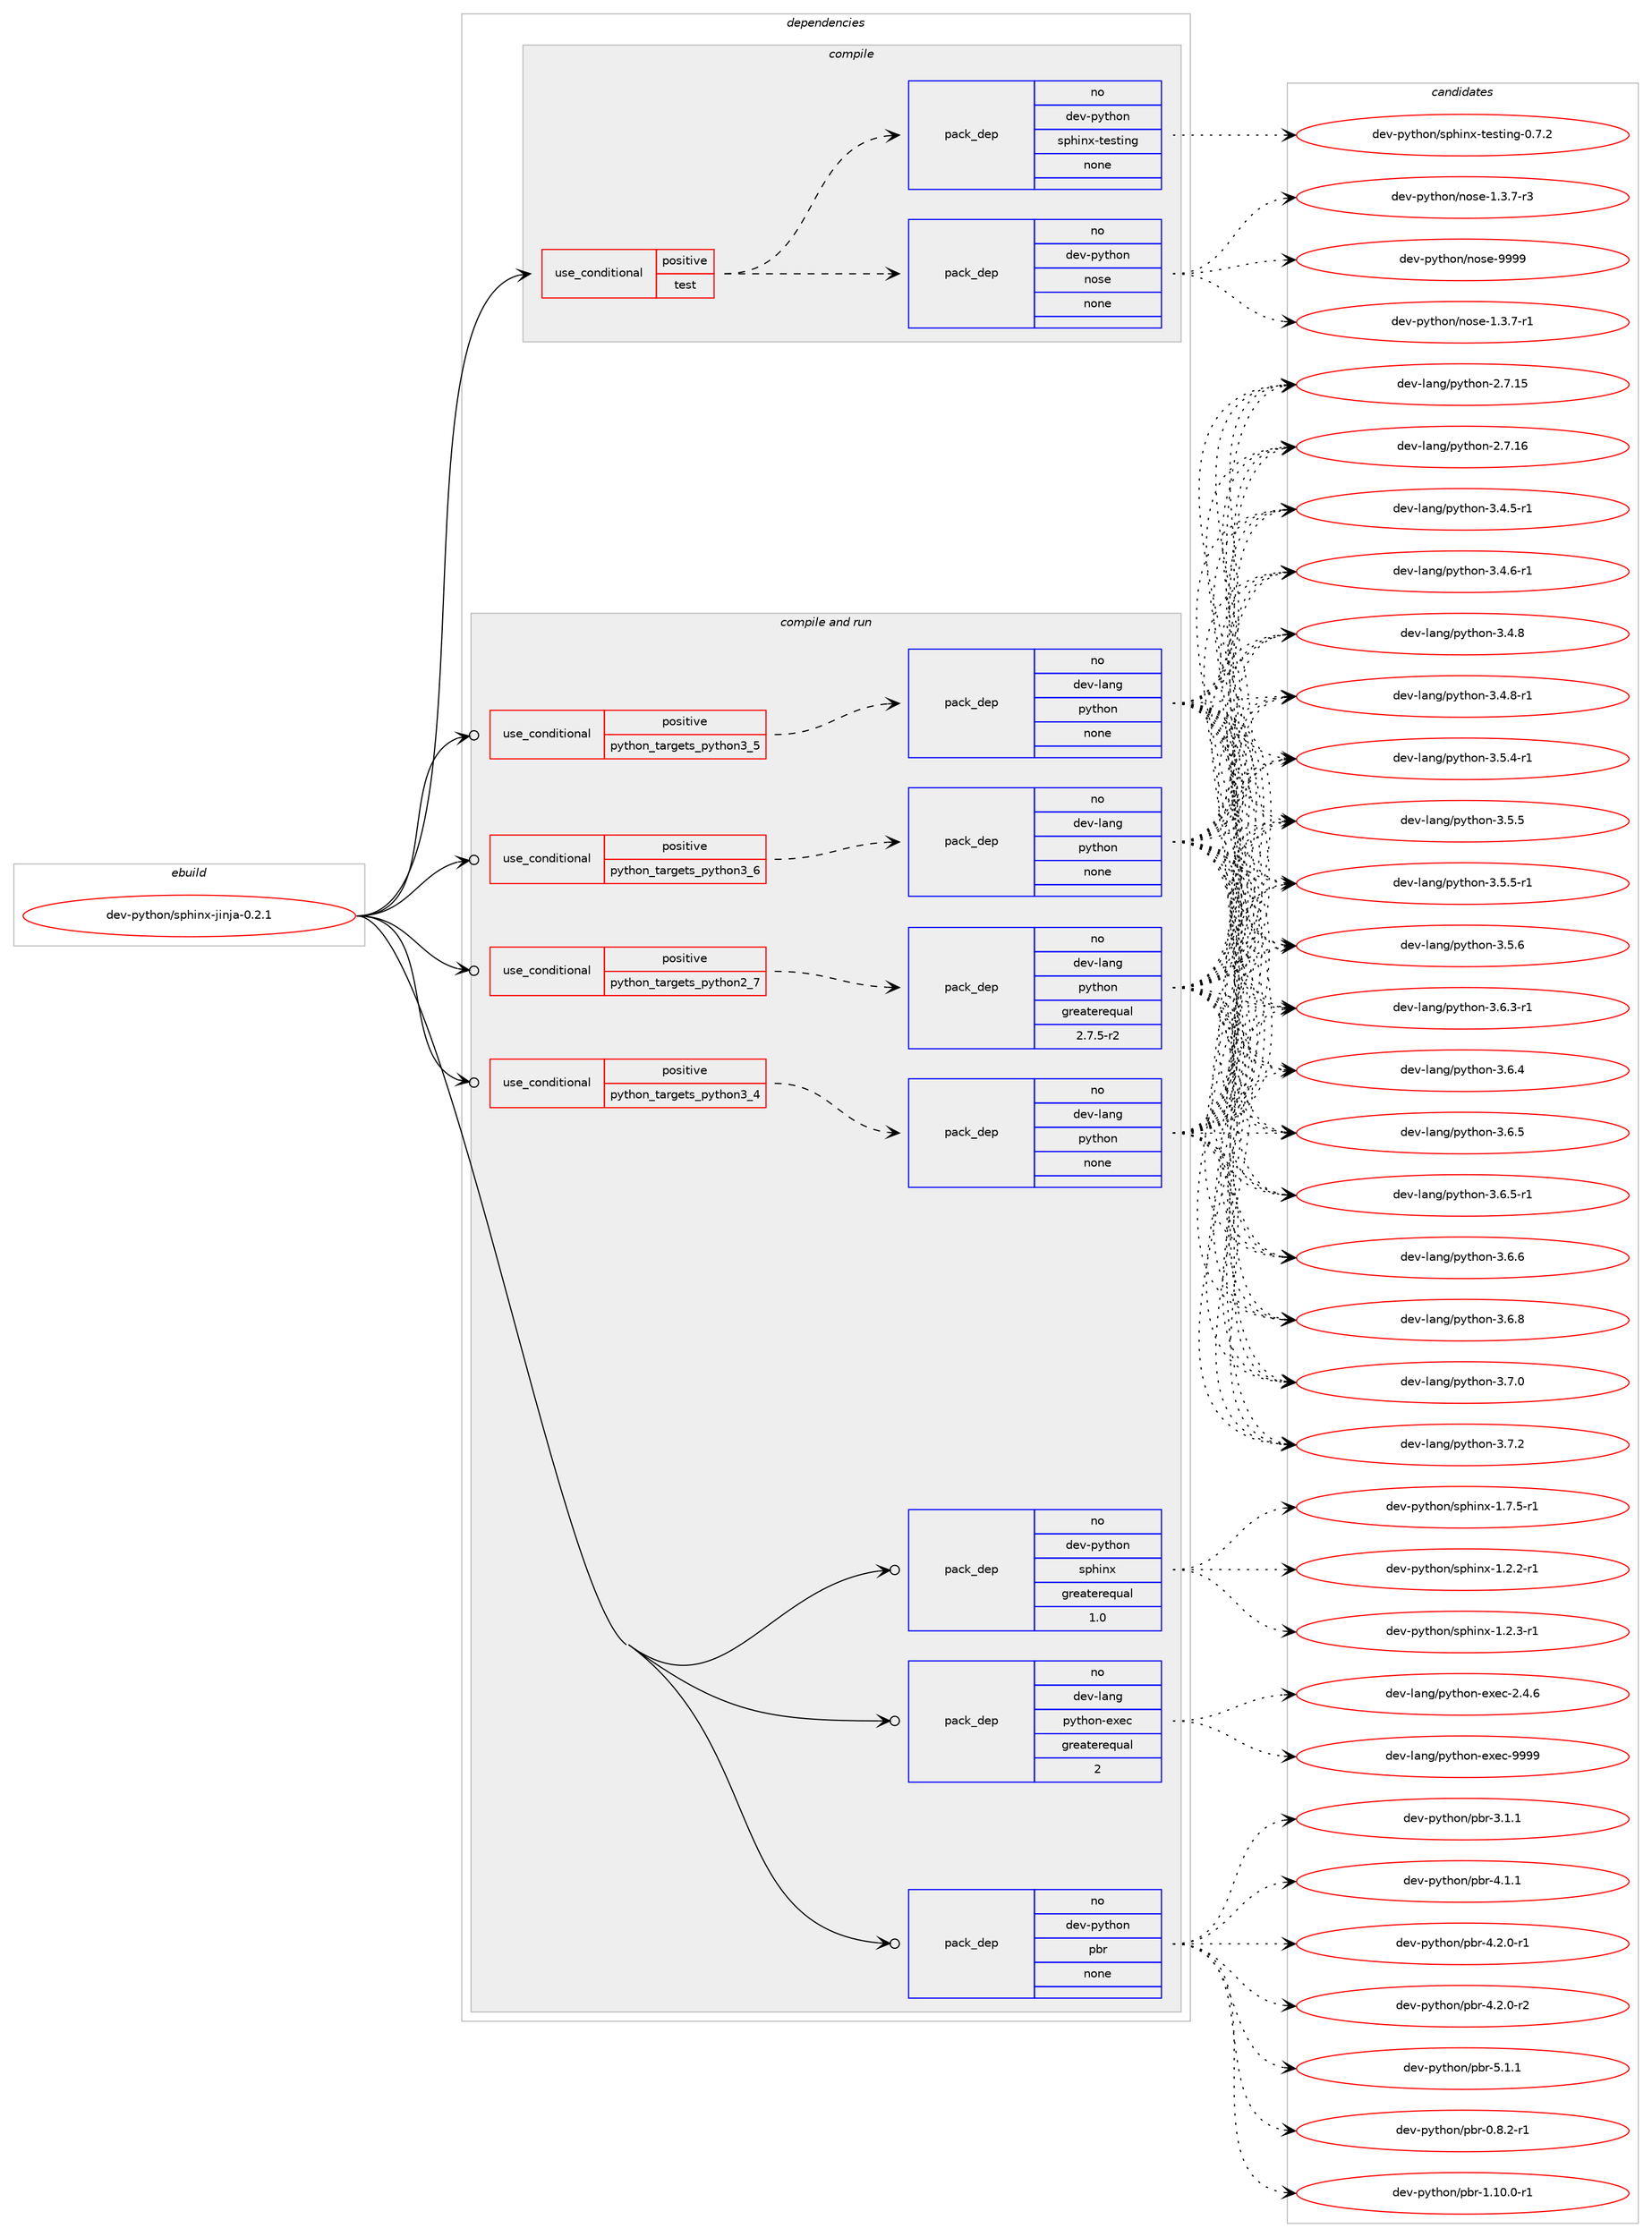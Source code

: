 digraph prolog {

# *************
# Graph options
# *************

newrank=true;
concentrate=true;
compound=true;
graph [rankdir=LR,fontname=Helvetica,fontsize=10,ranksep=1.5];#, ranksep=2.5, nodesep=0.2];
edge  [arrowhead=vee];
node  [fontname=Helvetica,fontsize=10];

# **********
# The ebuild
# **********

subgraph cluster_leftcol {
color=gray;
rank=same;
label=<<i>ebuild</i>>;
id [label="dev-python/sphinx-jinja-0.2.1", color=red, width=4, href="../dev-python/sphinx-jinja-0.2.1.svg"];
}

# ****************
# The dependencies
# ****************

subgraph cluster_midcol {
color=gray;
label=<<i>dependencies</i>>;
subgraph cluster_compile {
fillcolor="#eeeeee";
style=filled;
label=<<i>compile</i>>;
subgraph cond384896 {
dependency1442005 [label=<<TABLE BORDER="0" CELLBORDER="1" CELLSPACING="0" CELLPADDING="4"><TR><TD ROWSPAN="3" CELLPADDING="10">use_conditional</TD></TR><TR><TD>positive</TD></TR><TR><TD>test</TD></TR></TABLE>>, shape=none, color=red];
subgraph pack1033747 {
dependency1442006 [label=<<TABLE BORDER="0" CELLBORDER="1" CELLSPACING="0" CELLPADDING="4" WIDTH="220"><TR><TD ROWSPAN="6" CELLPADDING="30">pack_dep</TD></TR><TR><TD WIDTH="110">no</TD></TR><TR><TD>dev-python</TD></TR><TR><TD>nose</TD></TR><TR><TD>none</TD></TR><TR><TD></TD></TR></TABLE>>, shape=none, color=blue];
}
dependency1442005:e -> dependency1442006:w [weight=20,style="dashed",arrowhead="vee"];
subgraph pack1033748 {
dependency1442007 [label=<<TABLE BORDER="0" CELLBORDER="1" CELLSPACING="0" CELLPADDING="4" WIDTH="220"><TR><TD ROWSPAN="6" CELLPADDING="30">pack_dep</TD></TR><TR><TD WIDTH="110">no</TD></TR><TR><TD>dev-python</TD></TR><TR><TD>sphinx-testing</TD></TR><TR><TD>none</TD></TR><TR><TD></TD></TR></TABLE>>, shape=none, color=blue];
}
dependency1442005:e -> dependency1442007:w [weight=20,style="dashed",arrowhead="vee"];
}
id:e -> dependency1442005:w [weight=20,style="solid",arrowhead="vee"];
}
subgraph cluster_compileandrun {
fillcolor="#eeeeee";
style=filled;
label=<<i>compile and run</i>>;
subgraph cond384897 {
dependency1442008 [label=<<TABLE BORDER="0" CELLBORDER="1" CELLSPACING="0" CELLPADDING="4"><TR><TD ROWSPAN="3" CELLPADDING="10">use_conditional</TD></TR><TR><TD>positive</TD></TR><TR><TD>python_targets_python2_7</TD></TR></TABLE>>, shape=none, color=red];
subgraph pack1033749 {
dependency1442009 [label=<<TABLE BORDER="0" CELLBORDER="1" CELLSPACING="0" CELLPADDING="4" WIDTH="220"><TR><TD ROWSPAN="6" CELLPADDING="30">pack_dep</TD></TR><TR><TD WIDTH="110">no</TD></TR><TR><TD>dev-lang</TD></TR><TR><TD>python</TD></TR><TR><TD>greaterequal</TD></TR><TR><TD>2.7.5-r2</TD></TR></TABLE>>, shape=none, color=blue];
}
dependency1442008:e -> dependency1442009:w [weight=20,style="dashed",arrowhead="vee"];
}
id:e -> dependency1442008:w [weight=20,style="solid",arrowhead="odotvee"];
subgraph cond384898 {
dependency1442010 [label=<<TABLE BORDER="0" CELLBORDER="1" CELLSPACING="0" CELLPADDING="4"><TR><TD ROWSPAN="3" CELLPADDING="10">use_conditional</TD></TR><TR><TD>positive</TD></TR><TR><TD>python_targets_python3_4</TD></TR></TABLE>>, shape=none, color=red];
subgraph pack1033750 {
dependency1442011 [label=<<TABLE BORDER="0" CELLBORDER="1" CELLSPACING="0" CELLPADDING="4" WIDTH="220"><TR><TD ROWSPAN="6" CELLPADDING="30">pack_dep</TD></TR><TR><TD WIDTH="110">no</TD></TR><TR><TD>dev-lang</TD></TR><TR><TD>python</TD></TR><TR><TD>none</TD></TR><TR><TD></TD></TR></TABLE>>, shape=none, color=blue];
}
dependency1442010:e -> dependency1442011:w [weight=20,style="dashed",arrowhead="vee"];
}
id:e -> dependency1442010:w [weight=20,style="solid",arrowhead="odotvee"];
subgraph cond384899 {
dependency1442012 [label=<<TABLE BORDER="0" CELLBORDER="1" CELLSPACING="0" CELLPADDING="4"><TR><TD ROWSPAN="3" CELLPADDING="10">use_conditional</TD></TR><TR><TD>positive</TD></TR><TR><TD>python_targets_python3_5</TD></TR></TABLE>>, shape=none, color=red];
subgraph pack1033751 {
dependency1442013 [label=<<TABLE BORDER="0" CELLBORDER="1" CELLSPACING="0" CELLPADDING="4" WIDTH="220"><TR><TD ROWSPAN="6" CELLPADDING="30">pack_dep</TD></TR><TR><TD WIDTH="110">no</TD></TR><TR><TD>dev-lang</TD></TR><TR><TD>python</TD></TR><TR><TD>none</TD></TR><TR><TD></TD></TR></TABLE>>, shape=none, color=blue];
}
dependency1442012:e -> dependency1442013:w [weight=20,style="dashed",arrowhead="vee"];
}
id:e -> dependency1442012:w [weight=20,style="solid",arrowhead="odotvee"];
subgraph cond384900 {
dependency1442014 [label=<<TABLE BORDER="0" CELLBORDER="1" CELLSPACING="0" CELLPADDING="4"><TR><TD ROWSPAN="3" CELLPADDING="10">use_conditional</TD></TR><TR><TD>positive</TD></TR><TR><TD>python_targets_python3_6</TD></TR></TABLE>>, shape=none, color=red];
subgraph pack1033752 {
dependency1442015 [label=<<TABLE BORDER="0" CELLBORDER="1" CELLSPACING="0" CELLPADDING="4" WIDTH="220"><TR><TD ROWSPAN="6" CELLPADDING="30">pack_dep</TD></TR><TR><TD WIDTH="110">no</TD></TR><TR><TD>dev-lang</TD></TR><TR><TD>python</TD></TR><TR><TD>none</TD></TR><TR><TD></TD></TR></TABLE>>, shape=none, color=blue];
}
dependency1442014:e -> dependency1442015:w [weight=20,style="dashed",arrowhead="vee"];
}
id:e -> dependency1442014:w [weight=20,style="solid",arrowhead="odotvee"];
subgraph pack1033753 {
dependency1442016 [label=<<TABLE BORDER="0" CELLBORDER="1" CELLSPACING="0" CELLPADDING="4" WIDTH="220"><TR><TD ROWSPAN="6" CELLPADDING="30">pack_dep</TD></TR><TR><TD WIDTH="110">no</TD></TR><TR><TD>dev-lang</TD></TR><TR><TD>python-exec</TD></TR><TR><TD>greaterequal</TD></TR><TR><TD>2</TD></TR></TABLE>>, shape=none, color=blue];
}
id:e -> dependency1442016:w [weight=20,style="solid",arrowhead="odotvee"];
subgraph pack1033754 {
dependency1442017 [label=<<TABLE BORDER="0" CELLBORDER="1" CELLSPACING="0" CELLPADDING="4" WIDTH="220"><TR><TD ROWSPAN="6" CELLPADDING="30">pack_dep</TD></TR><TR><TD WIDTH="110">no</TD></TR><TR><TD>dev-python</TD></TR><TR><TD>pbr</TD></TR><TR><TD>none</TD></TR><TR><TD></TD></TR></TABLE>>, shape=none, color=blue];
}
id:e -> dependency1442017:w [weight=20,style="solid",arrowhead="odotvee"];
subgraph pack1033755 {
dependency1442018 [label=<<TABLE BORDER="0" CELLBORDER="1" CELLSPACING="0" CELLPADDING="4" WIDTH="220"><TR><TD ROWSPAN="6" CELLPADDING="30">pack_dep</TD></TR><TR><TD WIDTH="110">no</TD></TR><TR><TD>dev-python</TD></TR><TR><TD>sphinx</TD></TR><TR><TD>greaterequal</TD></TR><TR><TD>1.0</TD></TR></TABLE>>, shape=none, color=blue];
}
id:e -> dependency1442018:w [weight=20,style="solid",arrowhead="odotvee"];
}
subgraph cluster_run {
fillcolor="#eeeeee";
style=filled;
label=<<i>run</i>>;
}
}

# **************
# The candidates
# **************

subgraph cluster_choices {
rank=same;
color=gray;
label=<<i>candidates</i>>;

subgraph choice1033747 {
color=black;
nodesep=1;
choice10010111845112121116104111110471101111151014549465146554511449 [label="dev-python/nose-1.3.7-r1", color=red, width=4,href="../dev-python/nose-1.3.7-r1.svg"];
choice10010111845112121116104111110471101111151014549465146554511451 [label="dev-python/nose-1.3.7-r3", color=red, width=4,href="../dev-python/nose-1.3.7-r3.svg"];
choice10010111845112121116104111110471101111151014557575757 [label="dev-python/nose-9999", color=red, width=4,href="../dev-python/nose-9999.svg"];
dependency1442006:e -> choice10010111845112121116104111110471101111151014549465146554511449:w [style=dotted,weight="100"];
dependency1442006:e -> choice10010111845112121116104111110471101111151014549465146554511451:w [style=dotted,weight="100"];
dependency1442006:e -> choice10010111845112121116104111110471101111151014557575757:w [style=dotted,weight="100"];
}
subgraph choice1033748 {
color=black;
nodesep=1;
choice100101118451121211161041111104711511210410511012045116101115116105110103454846554650 [label="dev-python/sphinx-testing-0.7.2", color=red, width=4,href="../dev-python/sphinx-testing-0.7.2.svg"];
dependency1442007:e -> choice100101118451121211161041111104711511210410511012045116101115116105110103454846554650:w [style=dotted,weight="100"];
}
subgraph choice1033749 {
color=black;
nodesep=1;
choice10010111845108971101034711212111610411111045504655464953 [label="dev-lang/python-2.7.15", color=red, width=4,href="../dev-lang/python-2.7.15.svg"];
choice10010111845108971101034711212111610411111045504655464954 [label="dev-lang/python-2.7.16", color=red, width=4,href="../dev-lang/python-2.7.16.svg"];
choice1001011184510897110103471121211161041111104551465246534511449 [label="dev-lang/python-3.4.5-r1", color=red, width=4,href="../dev-lang/python-3.4.5-r1.svg"];
choice1001011184510897110103471121211161041111104551465246544511449 [label="dev-lang/python-3.4.6-r1", color=red, width=4,href="../dev-lang/python-3.4.6-r1.svg"];
choice100101118451089711010347112121116104111110455146524656 [label="dev-lang/python-3.4.8", color=red, width=4,href="../dev-lang/python-3.4.8.svg"];
choice1001011184510897110103471121211161041111104551465246564511449 [label="dev-lang/python-3.4.8-r1", color=red, width=4,href="../dev-lang/python-3.4.8-r1.svg"];
choice1001011184510897110103471121211161041111104551465346524511449 [label="dev-lang/python-3.5.4-r1", color=red, width=4,href="../dev-lang/python-3.5.4-r1.svg"];
choice100101118451089711010347112121116104111110455146534653 [label="dev-lang/python-3.5.5", color=red, width=4,href="../dev-lang/python-3.5.5.svg"];
choice1001011184510897110103471121211161041111104551465346534511449 [label="dev-lang/python-3.5.5-r1", color=red, width=4,href="../dev-lang/python-3.5.5-r1.svg"];
choice100101118451089711010347112121116104111110455146534654 [label="dev-lang/python-3.5.6", color=red, width=4,href="../dev-lang/python-3.5.6.svg"];
choice1001011184510897110103471121211161041111104551465446514511449 [label="dev-lang/python-3.6.3-r1", color=red, width=4,href="../dev-lang/python-3.6.3-r1.svg"];
choice100101118451089711010347112121116104111110455146544652 [label="dev-lang/python-3.6.4", color=red, width=4,href="../dev-lang/python-3.6.4.svg"];
choice100101118451089711010347112121116104111110455146544653 [label="dev-lang/python-3.6.5", color=red, width=4,href="../dev-lang/python-3.6.5.svg"];
choice1001011184510897110103471121211161041111104551465446534511449 [label="dev-lang/python-3.6.5-r1", color=red, width=4,href="../dev-lang/python-3.6.5-r1.svg"];
choice100101118451089711010347112121116104111110455146544654 [label="dev-lang/python-3.6.6", color=red, width=4,href="../dev-lang/python-3.6.6.svg"];
choice100101118451089711010347112121116104111110455146544656 [label="dev-lang/python-3.6.8", color=red, width=4,href="../dev-lang/python-3.6.8.svg"];
choice100101118451089711010347112121116104111110455146554648 [label="dev-lang/python-3.7.0", color=red, width=4,href="../dev-lang/python-3.7.0.svg"];
choice100101118451089711010347112121116104111110455146554650 [label="dev-lang/python-3.7.2", color=red, width=4,href="../dev-lang/python-3.7.2.svg"];
dependency1442009:e -> choice10010111845108971101034711212111610411111045504655464953:w [style=dotted,weight="100"];
dependency1442009:e -> choice10010111845108971101034711212111610411111045504655464954:w [style=dotted,weight="100"];
dependency1442009:e -> choice1001011184510897110103471121211161041111104551465246534511449:w [style=dotted,weight="100"];
dependency1442009:e -> choice1001011184510897110103471121211161041111104551465246544511449:w [style=dotted,weight="100"];
dependency1442009:e -> choice100101118451089711010347112121116104111110455146524656:w [style=dotted,weight="100"];
dependency1442009:e -> choice1001011184510897110103471121211161041111104551465246564511449:w [style=dotted,weight="100"];
dependency1442009:e -> choice1001011184510897110103471121211161041111104551465346524511449:w [style=dotted,weight="100"];
dependency1442009:e -> choice100101118451089711010347112121116104111110455146534653:w [style=dotted,weight="100"];
dependency1442009:e -> choice1001011184510897110103471121211161041111104551465346534511449:w [style=dotted,weight="100"];
dependency1442009:e -> choice100101118451089711010347112121116104111110455146534654:w [style=dotted,weight="100"];
dependency1442009:e -> choice1001011184510897110103471121211161041111104551465446514511449:w [style=dotted,weight="100"];
dependency1442009:e -> choice100101118451089711010347112121116104111110455146544652:w [style=dotted,weight="100"];
dependency1442009:e -> choice100101118451089711010347112121116104111110455146544653:w [style=dotted,weight="100"];
dependency1442009:e -> choice1001011184510897110103471121211161041111104551465446534511449:w [style=dotted,weight="100"];
dependency1442009:e -> choice100101118451089711010347112121116104111110455146544654:w [style=dotted,weight="100"];
dependency1442009:e -> choice100101118451089711010347112121116104111110455146544656:w [style=dotted,weight="100"];
dependency1442009:e -> choice100101118451089711010347112121116104111110455146554648:w [style=dotted,weight="100"];
dependency1442009:e -> choice100101118451089711010347112121116104111110455146554650:w [style=dotted,weight="100"];
}
subgraph choice1033750 {
color=black;
nodesep=1;
choice10010111845108971101034711212111610411111045504655464953 [label="dev-lang/python-2.7.15", color=red, width=4,href="../dev-lang/python-2.7.15.svg"];
choice10010111845108971101034711212111610411111045504655464954 [label="dev-lang/python-2.7.16", color=red, width=4,href="../dev-lang/python-2.7.16.svg"];
choice1001011184510897110103471121211161041111104551465246534511449 [label="dev-lang/python-3.4.5-r1", color=red, width=4,href="../dev-lang/python-3.4.5-r1.svg"];
choice1001011184510897110103471121211161041111104551465246544511449 [label="dev-lang/python-3.4.6-r1", color=red, width=4,href="../dev-lang/python-3.4.6-r1.svg"];
choice100101118451089711010347112121116104111110455146524656 [label="dev-lang/python-3.4.8", color=red, width=4,href="../dev-lang/python-3.4.8.svg"];
choice1001011184510897110103471121211161041111104551465246564511449 [label="dev-lang/python-3.4.8-r1", color=red, width=4,href="../dev-lang/python-3.4.8-r1.svg"];
choice1001011184510897110103471121211161041111104551465346524511449 [label="dev-lang/python-3.5.4-r1", color=red, width=4,href="../dev-lang/python-3.5.4-r1.svg"];
choice100101118451089711010347112121116104111110455146534653 [label="dev-lang/python-3.5.5", color=red, width=4,href="../dev-lang/python-3.5.5.svg"];
choice1001011184510897110103471121211161041111104551465346534511449 [label="dev-lang/python-3.5.5-r1", color=red, width=4,href="../dev-lang/python-3.5.5-r1.svg"];
choice100101118451089711010347112121116104111110455146534654 [label="dev-lang/python-3.5.6", color=red, width=4,href="../dev-lang/python-3.5.6.svg"];
choice1001011184510897110103471121211161041111104551465446514511449 [label="dev-lang/python-3.6.3-r1", color=red, width=4,href="../dev-lang/python-3.6.3-r1.svg"];
choice100101118451089711010347112121116104111110455146544652 [label="dev-lang/python-3.6.4", color=red, width=4,href="../dev-lang/python-3.6.4.svg"];
choice100101118451089711010347112121116104111110455146544653 [label="dev-lang/python-3.6.5", color=red, width=4,href="../dev-lang/python-3.6.5.svg"];
choice1001011184510897110103471121211161041111104551465446534511449 [label="dev-lang/python-3.6.5-r1", color=red, width=4,href="../dev-lang/python-3.6.5-r1.svg"];
choice100101118451089711010347112121116104111110455146544654 [label="dev-lang/python-3.6.6", color=red, width=4,href="../dev-lang/python-3.6.6.svg"];
choice100101118451089711010347112121116104111110455146544656 [label="dev-lang/python-3.6.8", color=red, width=4,href="../dev-lang/python-3.6.8.svg"];
choice100101118451089711010347112121116104111110455146554648 [label="dev-lang/python-3.7.0", color=red, width=4,href="../dev-lang/python-3.7.0.svg"];
choice100101118451089711010347112121116104111110455146554650 [label="dev-lang/python-3.7.2", color=red, width=4,href="../dev-lang/python-3.7.2.svg"];
dependency1442011:e -> choice10010111845108971101034711212111610411111045504655464953:w [style=dotted,weight="100"];
dependency1442011:e -> choice10010111845108971101034711212111610411111045504655464954:w [style=dotted,weight="100"];
dependency1442011:e -> choice1001011184510897110103471121211161041111104551465246534511449:w [style=dotted,weight="100"];
dependency1442011:e -> choice1001011184510897110103471121211161041111104551465246544511449:w [style=dotted,weight="100"];
dependency1442011:e -> choice100101118451089711010347112121116104111110455146524656:w [style=dotted,weight="100"];
dependency1442011:e -> choice1001011184510897110103471121211161041111104551465246564511449:w [style=dotted,weight="100"];
dependency1442011:e -> choice1001011184510897110103471121211161041111104551465346524511449:w [style=dotted,weight="100"];
dependency1442011:e -> choice100101118451089711010347112121116104111110455146534653:w [style=dotted,weight="100"];
dependency1442011:e -> choice1001011184510897110103471121211161041111104551465346534511449:w [style=dotted,weight="100"];
dependency1442011:e -> choice100101118451089711010347112121116104111110455146534654:w [style=dotted,weight="100"];
dependency1442011:e -> choice1001011184510897110103471121211161041111104551465446514511449:w [style=dotted,weight="100"];
dependency1442011:e -> choice100101118451089711010347112121116104111110455146544652:w [style=dotted,weight="100"];
dependency1442011:e -> choice100101118451089711010347112121116104111110455146544653:w [style=dotted,weight="100"];
dependency1442011:e -> choice1001011184510897110103471121211161041111104551465446534511449:w [style=dotted,weight="100"];
dependency1442011:e -> choice100101118451089711010347112121116104111110455146544654:w [style=dotted,weight="100"];
dependency1442011:e -> choice100101118451089711010347112121116104111110455146544656:w [style=dotted,weight="100"];
dependency1442011:e -> choice100101118451089711010347112121116104111110455146554648:w [style=dotted,weight="100"];
dependency1442011:e -> choice100101118451089711010347112121116104111110455146554650:w [style=dotted,weight="100"];
}
subgraph choice1033751 {
color=black;
nodesep=1;
choice10010111845108971101034711212111610411111045504655464953 [label="dev-lang/python-2.7.15", color=red, width=4,href="../dev-lang/python-2.7.15.svg"];
choice10010111845108971101034711212111610411111045504655464954 [label="dev-lang/python-2.7.16", color=red, width=4,href="../dev-lang/python-2.7.16.svg"];
choice1001011184510897110103471121211161041111104551465246534511449 [label="dev-lang/python-3.4.5-r1", color=red, width=4,href="../dev-lang/python-3.4.5-r1.svg"];
choice1001011184510897110103471121211161041111104551465246544511449 [label="dev-lang/python-3.4.6-r1", color=red, width=4,href="../dev-lang/python-3.4.6-r1.svg"];
choice100101118451089711010347112121116104111110455146524656 [label="dev-lang/python-3.4.8", color=red, width=4,href="../dev-lang/python-3.4.8.svg"];
choice1001011184510897110103471121211161041111104551465246564511449 [label="dev-lang/python-3.4.8-r1", color=red, width=4,href="../dev-lang/python-3.4.8-r1.svg"];
choice1001011184510897110103471121211161041111104551465346524511449 [label="dev-lang/python-3.5.4-r1", color=red, width=4,href="../dev-lang/python-3.5.4-r1.svg"];
choice100101118451089711010347112121116104111110455146534653 [label="dev-lang/python-3.5.5", color=red, width=4,href="../dev-lang/python-3.5.5.svg"];
choice1001011184510897110103471121211161041111104551465346534511449 [label="dev-lang/python-3.5.5-r1", color=red, width=4,href="../dev-lang/python-3.5.5-r1.svg"];
choice100101118451089711010347112121116104111110455146534654 [label="dev-lang/python-3.5.6", color=red, width=4,href="../dev-lang/python-3.5.6.svg"];
choice1001011184510897110103471121211161041111104551465446514511449 [label="dev-lang/python-3.6.3-r1", color=red, width=4,href="../dev-lang/python-3.6.3-r1.svg"];
choice100101118451089711010347112121116104111110455146544652 [label="dev-lang/python-3.6.4", color=red, width=4,href="../dev-lang/python-3.6.4.svg"];
choice100101118451089711010347112121116104111110455146544653 [label="dev-lang/python-3.6.5", color=red, width=4,href="../dev-lang/python-3.6.5.svg"];
choice1001011184510897110103471121211161041111104551465446534511449 [label="dev-lang/python-3.6.5-r1", color=red, width=4,href="../dev-lang/python-3.6.5-r1.svg"];
choice100101118451089711010347112121116104111110455146544654 [label="dev-lang/python-3.6.6", color=red, width=4,href="../dev-lang/python-3.6.6.svg"];
choice100101118451089711010347112121116104111110455146544656 [label="dev-lang/python-3.6.8", color=red, width=4,href="../dev-lang/python-3.6.8.svg"];
choice100101118451089711010347112121116104111110455146554648 [label="dev-lang/python-3.7.0", color=red, width=4,href="../dev-lang/python-3.7.0.svg"];
choice100101118451089711010347112121116104111110455146554650 [label="dev-lang/python-3.7.2", color=red, width=4,href="../dev-lang/python-3.7.2.svg"];
dependency1442013:e -> choice10010111845108971101034711212111610411111045504655464953:w [style=dotted,weight="100"];
dependency1442013:e -> choice10010111845108971101034711212111610411111045504655464954:w [style=dotted,weight="100"];
dependency1442013:e -> choice1001011184510897110103471121211161041111104551465246534511449:w [style=dotted,weight="100"];
dependency1442013:e -> choice1001011184510897110103471121211161041111104551465246544511449:w [style=dotted,weight="100"];
dependency1442013:e -> choice100101118451089711010347112121116104111110455146524656:w [style=dotted,weight="100"];
dependency1442013:e -> choice1001011184510897110103471121211161041111104551465246564511449:w [style=dotted,weight="100"];
dependency1442013:e -> choice1001011184510897110103471121211161041111104551465346524511449:w [style=dotted,weight="100"];
dependency1442013:e -> choice100101118451089711010347112121116104111110455146534653:w [style=dotted,weight="100"];
dependency1442013:e -> choice1001011184510897110103471121211161041111104551465346534511449:w [style=dotted,weight="100"];
dependency1442013:e -> choice100101118451089711010347112121116104111110455146534654:w [style=dotted,weight="100"];
dependency1442013:e -> choice1001011184510897110103471121211161041111104551465446514511449:w [style=dotted,weight="100"];
dependency1442013:e -> choice100101118451089711010347112121116104111110455146544652:w [style=dotted,weight="100"];
dependency1442013:e -> choice100101118451089711010347112121116104111110455146544653:w [style=dotted,weight="100"];
dependency1442013:e -> choice1001011184510897110103471121211161041111104551465446534511449:w [style=dotted,weight="100"];
dependency1442013:e -> choice100101118451089711010347112121116104111110455146544654:w [style=dotted,weight="100"];
dependency1442013:e -> choice100101118451089711010347112121116104111110455146544656:w [style=dotted,weight="100"];
dependency1442013:e -> choice100101118451089711010347112121116104111110455146554648:w [style=dotted,weight="100"];
dependency1442013:e -> choice100101118451089711010347112121116104111110455146554650:w [style=dotted,weight="100"];
}
subgraph choice1033752 {
color=black;
nodesep=1;
choice10010111845108971101034711212111610411111045504655464953 [label="dev-lang/python-2.7.15", color=red, width=4,href="../dev-lang/python-2.7.15.svg"];
choice10010111845108971101034711212111610411111045504655464954 [label="dev-lang/python-2.7.16", color=red, width=4,href="../dev-lang/python-2.7.16.svg"];
choice1001011184510897110103471121211161041111104551465246534511449 [label="dev-lang/python-3.4.5-r1", color=red, width=4,href="../dev-lang/python-3.4.5-r1.svg"];
choice1001011184510897110103471121211161041111104551465246544511449 [label="dev-lang/python-3.4.6-r1", color=red, width=4,href="../dev-lang/python-3.4.6-r1.svg"];
choice100101118451089711010347112121116104111110455146524656 [label="dev-lang/python-3.4.8", color=red, width=4,href="../dev-lang/python-3.4.8.svg"];
choice1001011184510897110103471121211161041111104551465246564511449 [label="dev-lang/python-3.4.8-r1", color=red, width=4,href="../dev-lang/python-3.4.8-r1.svg"];
choice1001011184510897110103471121211161041111104551465346524511449 [label="dev-lang/python-3.5.4-r1", color=red, width=4,href="../dev-lang/python-3.5.4-r1.svg"];
choice100101118451089711010347112121116104111110455146534653 [label="dev-lang/python-3.5.5", color=red, width=4,href="../dev-lang/python-3.5.5.svg"];
choice1001011184510897110103471121211161041111104551465346534511449 [label="dev-lang/python-3.5.5-r1", color=red, width=4,href="../dev-lang/python-3.5.5-r1.svg"];
choice100101118451089711010347112121116104111110455146534654 [label="dev-lang/python-3.5.6", color=red, width=4,href="../dev-lang/python-3.5.6.svg"];
choice1001011184510897110103471121211161041111104551465446514511449 [label="dev-lang/python-3.6.3-r1", color=red, width=4,href="../dev-lang/python-3.6.3-r1.svg"];
choice100101118451089711010347112121116104111110455146544652 [label="dev-lang/python-3.6.4", color=red, width=4,href="../dev-lang/python-3.6.4.svg"];
choice100101118451089711010347112121116104111110455146544653 [label="dev-lang/python-3.6.5", color=red, width=4,href="../dev-lang/python-3.6.5.svg"];
choice1001011184510897110103471121211161041111104551465446534511449 [label="dev-lang/python-3.6.5-r1", color=red, width=4,href="../dev-lang/python-3.6.5-r1.svg"];
choice100101118451089711010347112121116104111110455146544654 [label="dev-lang/python-3.6.6", color=red, width=4,href="../dev-lang/python-3.6.6.svg"];
choice100101118451089711010347112121116104111110455146544656 [label="dev-lang/python-3.6.8", color=red, width=4,href="../dev-lang/python-3.6.8.svg"];
choice100101118451089711010347112121116104111110455146554648 [label="dev-lang/python-3.7.0", color=red, width=4,href="../dev-lang/python-3.7.0.svg"];
choice100101118451089711010347112121116104111110455146554650 [label="dev-lang/python-3.7.2", color=red, width=4,href="../dev-lang/python-3.7.2.svg"];
dependency1442015:e -> choice10010111845108971101034711212111610411111045504655464953:w [style=dotted,weight="100"];
dependency1442015:e -> choice10010111845108971101034711212111610411111045504655464954:w [style=dotted,weight="100"];
dependency1442015:e -> choice1001011184510897110103471121211161041111104551465246534511449:w [style=dotted,weight="100"];
dependency1442015:e -> choice1001011184510897110103471121211161041111104551465246544511449:w [style=dotted,weight="100"];
dependency1442015:e -> choice100101118451089711010347112121116104111110455146524656:w [style=dotted,weight="100"];
dependency1442015:e -> choice1001011184510897110103471121211161041111104551465246564511449:w [style=dotted,weight="100"];
dependency1442015:e -> choice1001011184510897110103471121211161041111104551465346524511449:w [style=dotted,weight="100"];
dependency1442015:e -> choice100101118451089711010347112121116104111110455146534653:w [style=dotted,weight="100"];
dependency1442015:e -> choice1001011184510897110103471121211161041111104551465346534511449:w [style=dotted,weight="100"];
dependency1442015:e -> choice100101118451089711010347112121116104111110455146534654:w [style=dotted,weight="100"];
dependency1442015:e -> choice1001011184510897110103471121211161041111104551465446514511449:w [style=dotted,weight="100"];
dependency1442015:e -> choice100101118451089711010347112121116104111110455146544652:w [style=dotted,weight="100"];
dependency1442015:e -> choice100101118451089711010347112121116104111110455146544653:w [style=dotted,weight="100"];
dependency1442015:e -> choice1001011184510897110103471121211161041111104551465446534511449:w [style=dotted,weight="100"];
dependency1442015:e -> choice100101118451089711010347112121116104111110455146544654:w [style=dotted,weight="100"];
dependency1442015:e -> choice100101118451089711010347112121116104111110455146544656:w [style=dotted,weight="100"];
dependency1442015:e -> choice100101118451089711010347112121116104111110455146554648:w [style=dotted,weight="100"];
dependency1442015:e -> choice100101118451089711010347112121116104111110455146554650:w [style=dotted,weight="100"];
}
subgraph choice1033753 {
color=black;
nodesep=1;
choice1001011184510897110103471121211161041111104510112010199455046524654 [label="dev-lang/python-exec-2.4.6", color=red, width=4,href="../dev-lang/python-exec-2.4.6.svg"];
choice10010111845108971101034711212111610411111045101120101994557575757 [label="dev-lang/python-exec-9999", color=red, width=4,href="../dev-lang/python-exec-9999.svg"];
dependency1442016:e -> choice1001011184510897110103471121211161041111104510112010199455046524654:w [style=dotted,weight="100"];
dependency1442016:e -> choice10010111845108971101034711212111610411111045101120101994557575757:w [style=dotted,weight="100"];
}
subgraph choice1033754 {
color=black;
nodesep=1;
choice1001011184511212111610411111047112981144548465646504511449 [label="dev-python/pbr-0.8.2-r1", color=red, width=4,href="../dev-python/pbr-0.8.2-r1.svg"];
choice100101118451121211161041111104711298114454946494846484511449 [label="dev-python/pbr-1.10.0-r1", color=red, width=4,href="../dev-python/pbr-1.10.0-r1.svg"];
choice100101118451121211161041111104711298114455146494649 [label="dev-python/pbr-3.1.1", color=red, width=4,href="../dev-python/pbr-3.1.1.svg"];
choice100101118451121211161041111104711298114455246494649 [label="dev-python/pbr-4.1.1", color=red, width=4,href="../dev-python/pbr-4.1.1.svg"];
choice1001011184511212111610411111047112981144552465046484511449 [label="dev-python/pbr-4.2.0-r1", color=red, width=4,href="../dev-python/pbr-4.2.0-r1.svg"];
choice1001011184511212111610411111047112981144552465046484511450 [label="dev-python/pbr-4.2.0-r2", color=red, width=4,href="../dev-python/pbr-4.2.0-r2.svg"];
choice100101118451121211161041111104711298114455346494649 [label="dev-python/pbr-5.1.1", color=red, width=4,href="../dev-python/pbr-5.1.1.svg"];
dependency1442017:e -> choice1001011184511212111610411111047112981144548465646504511449:w [style=dotted,weight="100"];
dependency1442017:e -> choice100101118451121211161041111104711298114454946494846484511449:w [style=dotted,weight="100"];
dependency1442017:e -> choice100101118451121211161041111104711298114455146494649:w [style=dotted,weight="100"];
dependency1442017:e -> choice100101118451121211161041111104711298114455246494649:w [style=dotted,weight="100"];
dependency1442017:e -> choice1001011184511212111610411111047112981144552465046484511449:w [style=dotted,weight="100"];
dependency1442017:e -> choice1001011184511212111610411111047112981144552465046484511450:w [style=dotted,weight="100"];
dependency1442017:e -> choice100101118451121211161041111104711298114455346494649:w [style=dotted,weight="100"];
}
subgraph choice1033755 {
color=black;
nodesep=1;
choice10010111845112121116104111110471151121041051101204549465046504511449 [label="dev-python/sphinx-1.2.2-r1", color=red, width=4,href="../dev-python/sphinx-1.2.2-r1.svg"];
choice10010111845112121116104111110471151121041051101204549465046514511449 [label="dev-python/sphinx-1.2.3-r1", color=red, width=4,href="../dev-python/sphinx-1.2.3-r1.svg"];
choice10010111845112121116104111110471151121041051101204549465546534511449 [label="dev-python/sphinx-1.7.5-r1", color=red, width=4,href="../dev-python/sphinx-1.7.5-r1.svg"];
dependency1442018:e -> choice10010111845112121116104111110471151121041051101204549465046504511449:w [style=dotted,weight="100"];
dependency1442018:e -> choice10010111845112121116104111110471151121041051101204549465046514511449:w [style=dotted,weight="100"];
dependency1442018:e -> choice10010111845112121116104111110471151121041051101204549465546534511449:w [style=dotted,weight="100"];
}
}

}
